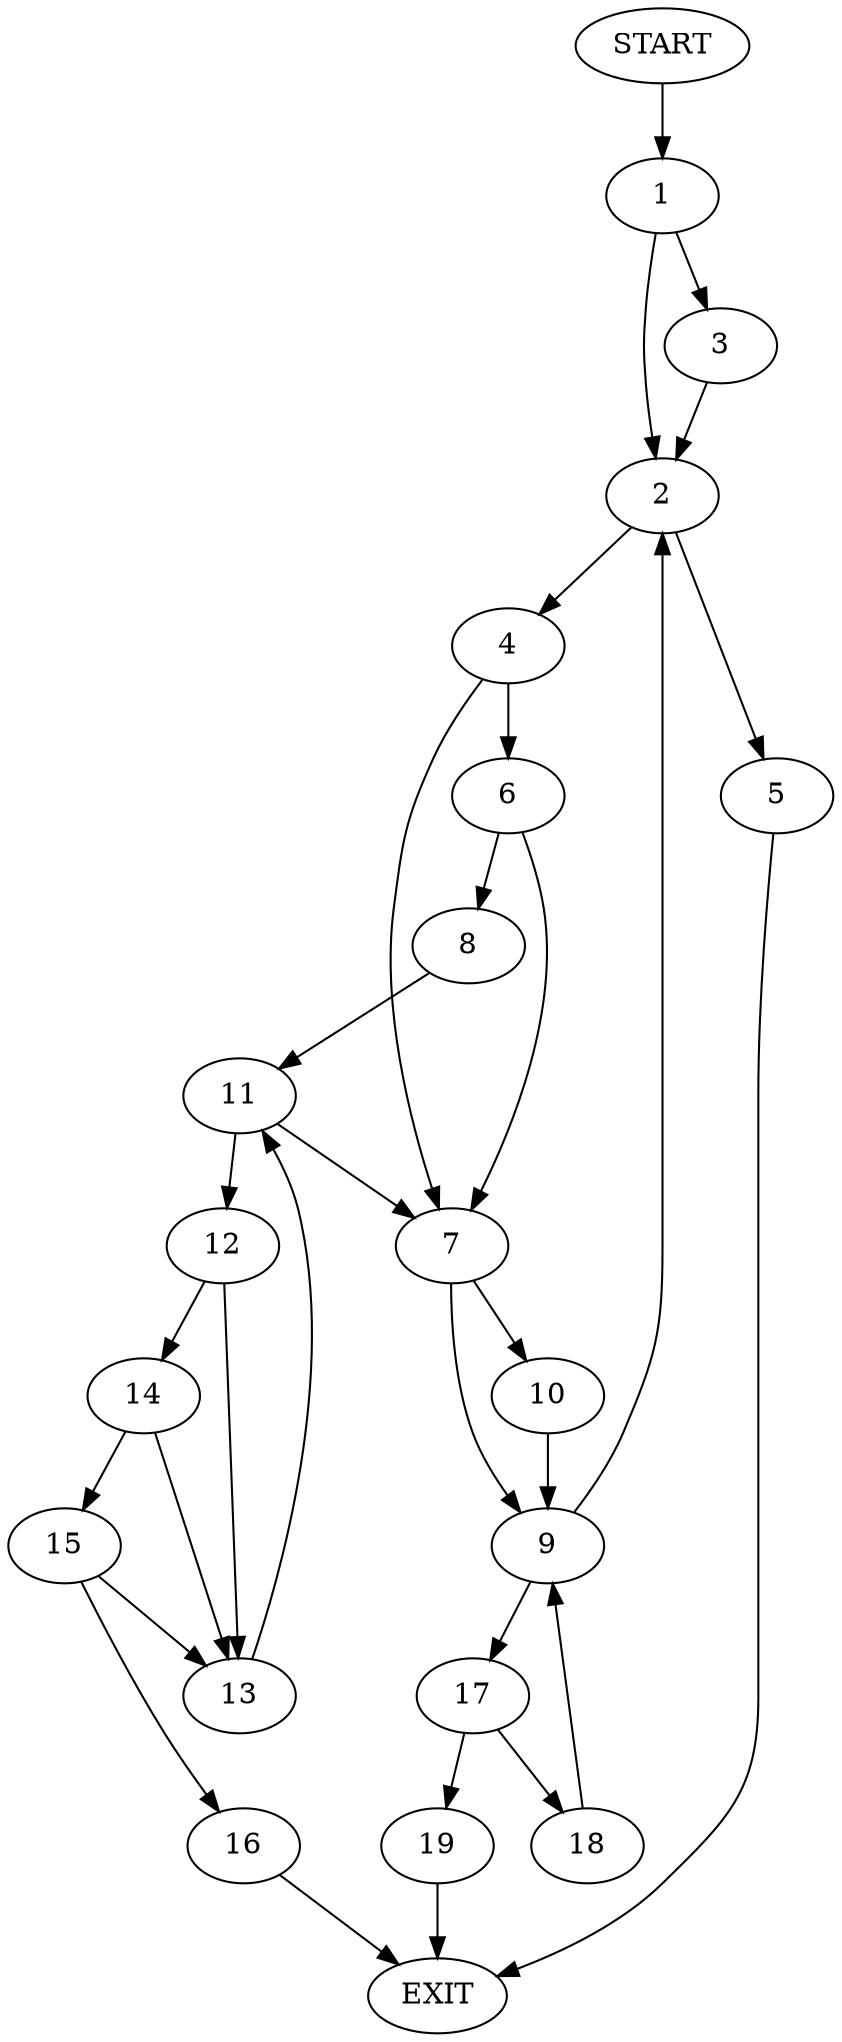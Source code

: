 digraph {
0 [label="START"]
20 [label="EXIT"]
0 -> 1
1 -> 2
1 -> 3
2 -> 4
2 -> 5
3 -> 2
5 -> 20
4 -> 6
4 -> 7
6 -> 8
6 -> 7
7 -> 9
7 -> 10
8 -> 11
11 -> 12
11 -> 7
12 -> 13
12 -> 14
14 -> 13
14 -> 15
13 -> 11
15 -> 13
15 -> 16
16 -> 20
10 -> 9
9 -> 17
9 -> 2
17 -> 18
17 -> 19
18 -> 9
19 -> 20
}
